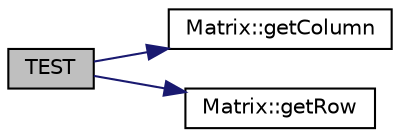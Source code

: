 digraph "TEST"
{
 // LATEX_PDF_SIZE
  edge [fontname="Helvetica",fontsize="10",labelfontname="Helvetica",labelfontsize="10"];
  node [fontname="Helvetica",fontsize="10",shape=record];
  rankdir="LR";
  Node1 [label="TEST",height=0.2,width=0.4,color="black", fillcolor="grey75", style="filled", fontcolor="black",tooltip=" "];
  Node1 -> Node2 [color="midnightblue",fontsize="10",style="solid",fontname="Helvetica"];
  Node2 [label="Matrix::getColumn",height=0.2,width=0.4,color="black", fillcolor="white", style="filled",URL="$class_matrix.html#a73f716f5127b622a2f6934233c8e35a4",tooltip=" "];
  Node1 -> Node3 [color="midnightblue",fontsize="10",style="solid",fontname="Helvetica"];
  Node3 [label="Matrix::getRow",height=0.2,width=0.4,color="black", fillcolor="white", style="filled",URL="$class_matrix.html#a727a71910e64759e24dbda697a9a21b0",tooltip=" "];
}
